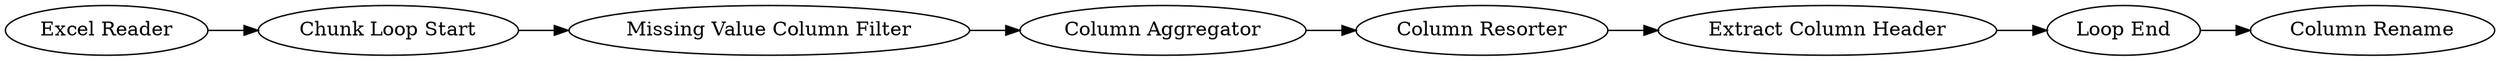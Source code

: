 digraph {
	7 -> 14
	13 -> 6
	2 -> 8
	1 -> 2
	6 -> 7
	11 -> 13
	8 -> 11
	13 [label="Column Resorter"]
	1 [label="Excel Reader"]
	7 [label="Loop End"]
	11 [label="Column Aggregator"]
	6 [label="Extract Column Header"]
	8 [label="Missing Value Column Filter"]
	14 [label="Column Rename"]
	2 [label="Chunk Loop Start"]
	rankdir=LR
}
